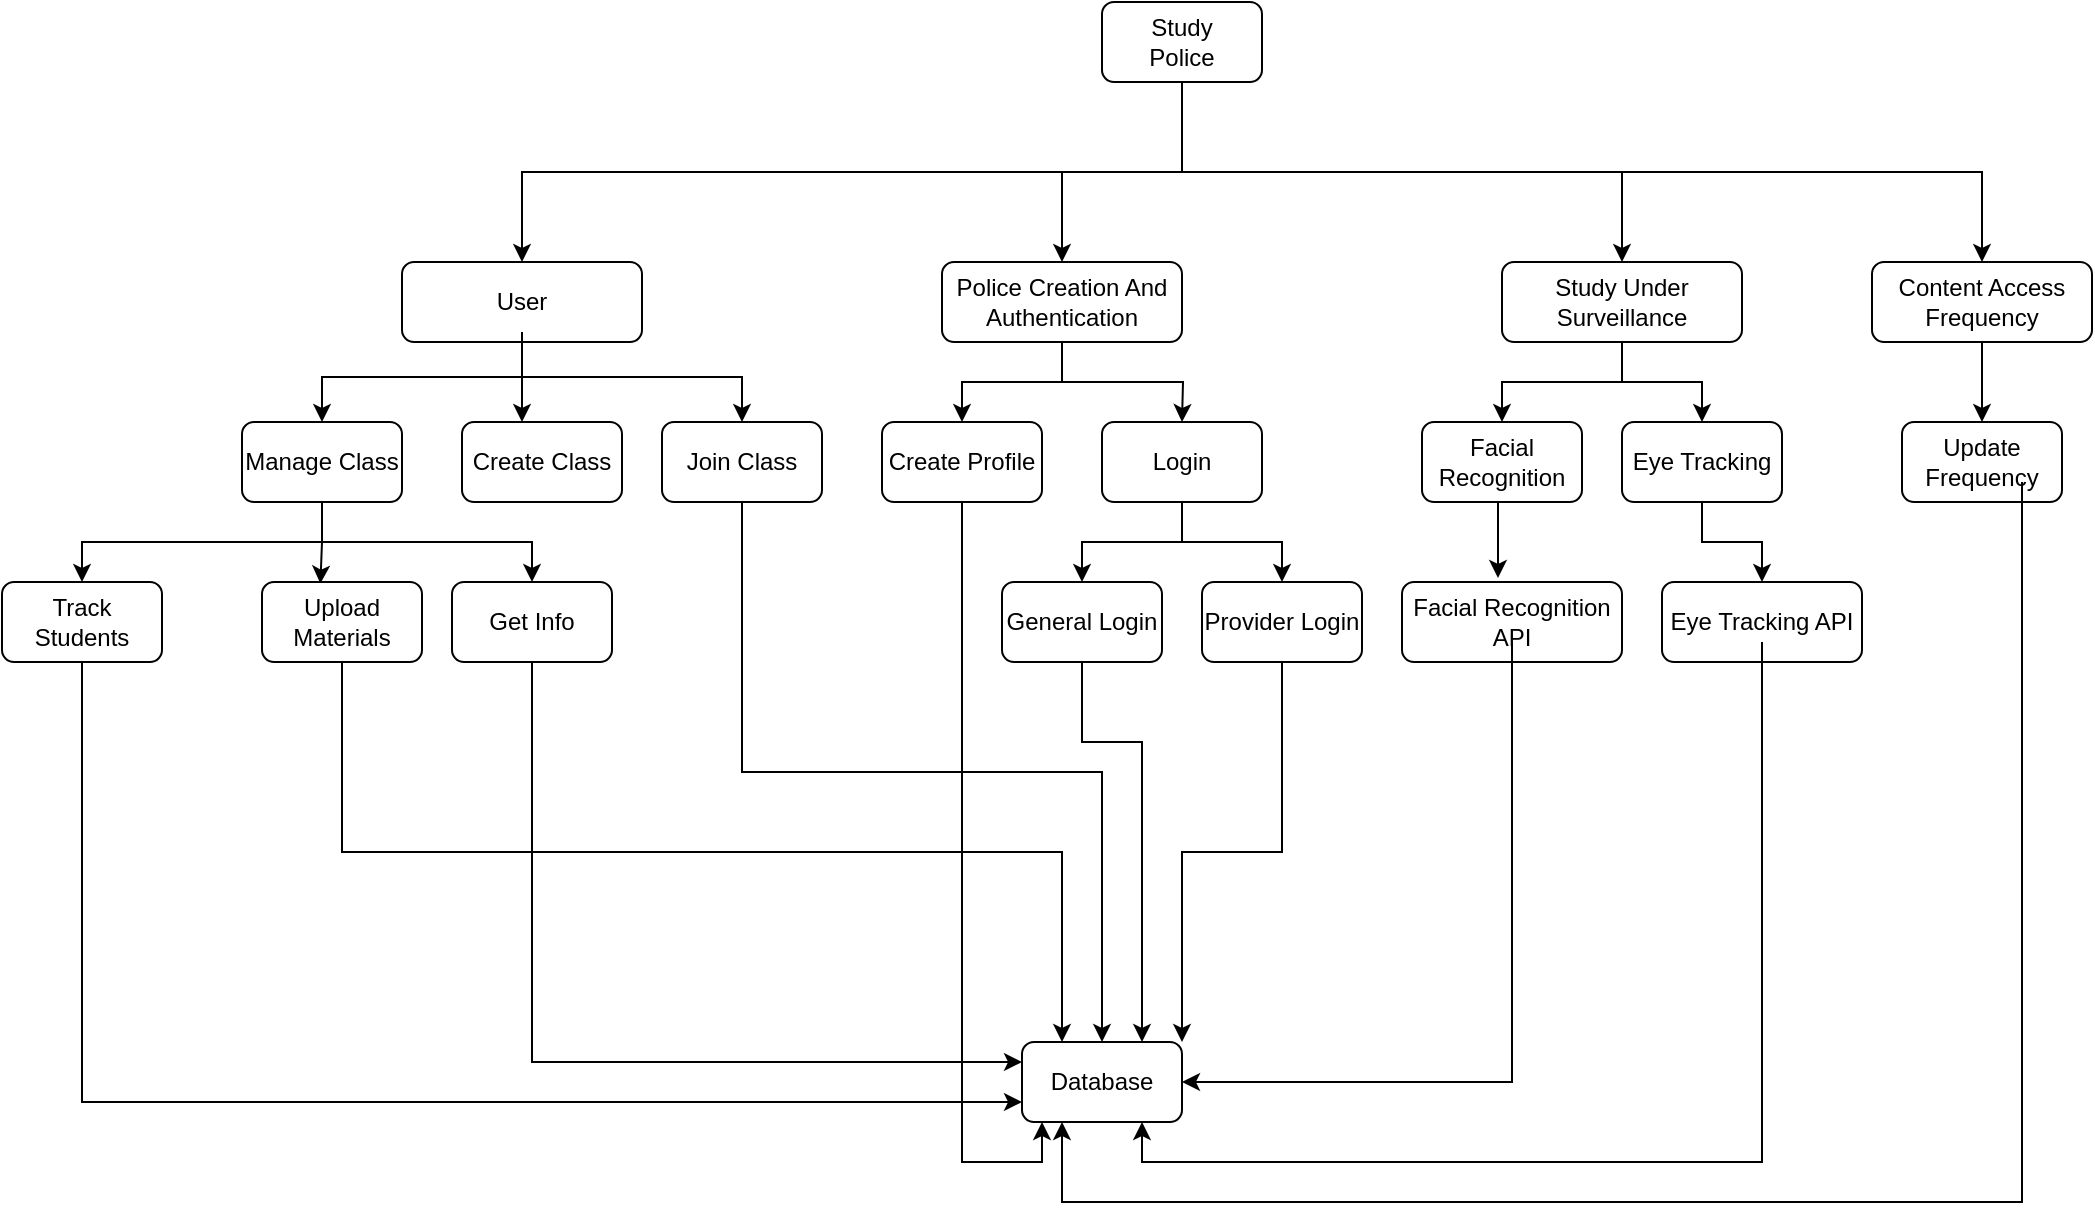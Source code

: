 <mxfile version="13.1.11" type="device"><diagram id="N27nNmr945FurGWoDcrM" name="Page-1"><mxGraphModel dx="2071" dy="682" grid="1" gridSize="10" guides="1" tooltips="1" connect="1" arrows="1" fold="1" page="1" pageScale="1" pageWidth="850" pageHeight="1100" math="0" shadow="0"><root><mxCell id="0"/><mxCell id="1" parent="0"/><mxCell id="gLLcC2mMn4DuoBYLNHfd-17" style="edgeStyle=orthogonalEdgeStyle;rounded=0;orthogonalLoop=1;jettySize=auto;html=1;exitX=0.5;exitY=1;exitDx=0;exitDy=0;" edge="1" parent="1" source="gLLcC2mMn4DuoBYLNHfd-1" target="gLLcC2mMn4DuoBYLNHfd-2"><mxGeometry relative="1" as="geometry"/></mxCell><mxCell id="gLLcC2mMn4DuoBYLNHfd-18" style="edgeStyle=orthogonalEdgeStyle;rounded=0;orthogonalLoop=1;jettySize=auto;html=1;exitX=0.5;exitY=1;exitDx=0;exitDy=0;" edge="1" parent="1" source="gLLcC2mMn4DuoBYLNHfd-1" target="gLLcC2mMn4DuoBYLNHfd-3"><mxGeometry relative="1" as="geometry"/></mxCell><mxCell id="gLLcC2mMn4DuoBYLNHfd-19" style="edgeStyle=orthogonalEdgeStyle;rounded=0;orthogonalLoop=1;jettySize=auto;html=1;exitX=0.5;exitY=1;exitDx=0;exitDy=0;" edge="1" parent="1" source="gLLcC2mMn4DuoBYLNHfd-1" target="gLLcC2mMn4DuoBYLNHfd-4"><mxGeometry relative="1" as="geometry"/></mxCell><mxCell id="gLLcC2mMn4DuoBYLNHfd-20" style="edgeStyle=orthogonalEdgeStyle;rounded=0;orthogonalLoop=1;jettySize=auto;html=1;exitX=0.5;exitY=1;exitDx=0;exitDy=0;entryX=0.5;entryY=0;entryDx=0;entryDy=0;" edge="1" parent="1" source="gLLcC2mMn4DuoBYLNHfd-1" target="gLLcC2mMn4DuoBYLNHfd-5"><mxGeometry relative="1" as="geometry"/></mxCell><mxCell id="gLLcC2mMn4DuoBYLNHfd-1" value="" style="rounded=1;whiteSpace=wrap;html=1;" vertex="1" parent="1"><mxGeometry x="440" y="30" width="80" height="40" as="geometry"/></mxCell><mxCell id="gLLcC2mMn4DuoBYLNHfd-2" value="" style="rounded=1;whiteSpace=wrap;html=1;" vertex="1" parent="1"><mxGeometry x="90" y="160" width="120" height="40" as="geometry"/></mxCell><mxCell id="gLLcC2mMn4DuoBYLNHfd-24" style="edgeStyle=orthogonalEdgeStyle;rounded=0;orthogonalLoop=1;jettySize=auto;html=1;exitX=0.5;exitY=1;exitDx=0;exitDy=0;entryX=0.5;entryY=0;entryDx=0;entryDy=0;" edge="1" parent="1" source="gLLcC2mMn4DuoBYLNHfd-3" target="gLLcC2mMn4DuoBYLNHfd-10"><mxGeometry relative="1" as="geometry"/></mxCell><mxCell id="gLLcC2mMn4DuoBYLNHfd-25" style="edgeStyle=orthogonalEdgeStyle;rounded=0;orthogonalLoop=1;jettySize=auto;html=1;exitX=0.5;exitY=1;exitDx=0;exitDy=0;entryX=0.5;entryY=0;entryDx=0;entryDy=0;" edge="1" parent="1" source="gLLcC2mMn4DuoBYLNHfd-3"><mxGeometry relative="1" as="geometry"><mxPoint x="480" y="240" as="targetPoint"/></mxGeometry></mxCell><mxCell id="gLLcC2mMn4DuoBYLNHfd-3" value="" style="rounded=1;whiteSpace=wrap;html=1;" vertex="1" parent="1"><mxGeometry x="360" y="160" width="120" height="40" as="geometry"/></mxCell><mxCell id="gLLcC2mMn4DuoBYLNHfd-26" style="edgeStyle=orthogonalEdgeStyle;rounded=0;orthogonalLoop=1;jettySize=auto;html=1;exitX=0.5;exitY=1;exitDx=0;exitDy=0;entryX=0.5;entryY=0;entryDx=0;entryDy=0;" edge="1" parent="1" source="gLLcC2mMn4DuoBYLNHfd-4" target="gLLcC2mMn4DuoBYLNHfd-12"><mxGeometry relative="1" as="geometry"/></mxCell><mxCell id="gLLcC2mMn4DuoBYLNHfd-27" style="edgeStyle=orthogonalEdgeStyle;rounded=0;orthogonalLoop=1;jettySize=auto;html=1;exitX=0.5;exitY=1;exitDx=0;exitDy=0;entryX=0.5;entryY=0;entryDx=0;entryDy=0;" edge="1" parent="1" source="gLLcC2mMn4DuoBYLNHfd-4" target="gLLcC2mMn4DuoBYLNHfd-13"><mxGeometry relative="1" as="geometry"/></mxCell><mxCell id="gLLcC2mMn4DuoBYLNHfd-4" value="" style="rounded=1;whiteSpace=wrap;html=1;" vertex="1" parent="1"><mxGeometry x="640" y="160" width="120" height="40" as="geometry"/></mxCell><mxCell id="gLLcC2mMn4DuoBYLNHfd-28" style="edgeStyle=orthogonalEdgeStyle;rounded=0;orthogonalLoop=1;jettySize=auto;html=1;exitX=0.5;exitY=1;exitDx=0;exitDy=0;entryX=0.5;entryY=0;entryDx=0;entryDy=0;" edge="1" parent="1" source="gLLcC2mMn4DuoBYLNHfd-5" target="gLLcC2mMn4DuoBYLNHfd-14"><mxGeometry relative="1" as="geometry"/></mxCell><mxCell id="gLLcC2mMn4DuoBYLNHfd-5" value="" style="rounded=1;whiteSpace=wrap;html=1;" vertex="1" parent="1"><mxGeometry x="825" y="160" width="110" height="40" as="geometry"/></mxCell><mxCell id="gLLcC2mMn4DuoBYLNHfd-6" value="" style="rounded=1;whiteSpace=wrap;html=1;" vertex="1" parent="1"><mxGeometry x="120" y="240" width="80" height="40" as="geometry"/></mxCell><mxCell id="gLLcC2mMn4DuoBYLNHfd-89" style="edgeStyle=orthogonalEdgeStyle;rounded=0;orthogonalLoop=1;jettySize=auto;html=1;exitX=0.5;exitY=1;exitDx=0;exitDy=0;entryX=0.5;entryY=0;entryDx=0;entryDy=0;" edge="1" parent="1" source="gLLcC2mMn4DuoBYLNHfd-7" target="gLLcC2mMn4DuoBYLNHfd-86"><mxGeometry relative="1" as="geometry"/></mxCell><mxCell id="gLLcC2mMn4DuoBYLNHfd-7" value="" style="rounded=1;whiteSpace=wrap;html=1;" vertex="1" parent="1"><mxGeometry x="220" y="240" width="80" height="40" as="geometry"/></mxCell><mxCell id="gLLcC2mMn4DuoBYLNHfd-29" style="edgeStyle=orthogonalEdgeStyle;rounded=0;orthogonalLoop=1;jettySize=auto;html=1;exitX=0.5;exitY=1;exitDx=0;exitDy=0;entryX=0.5;entryY=0;entryDx=0;entryDy=0;" edge="1" parent="1" source="gLLcC2mMn4DuoBYLNHfd-8" target="gLLcC2mMn4DuoBYLNHfd-16"><mxGeometry relative="1" as="geometry"/></mxCell><mxCell id="gLLcC2mMn4DuoBYLNHfd-30" style="edgeStyle=orthogonalEdgeStyle;rounded=0;orthogonalLoop=1;jettySize=auto;html=1;exitX=0.5;exitY=1;exitDx=0;exitDy=0;entryX=0.5;entryY=0;entryDx=0;entryDy=0;" edge="1" parent="1" source="gLLcC2mMn4DuoBYLNHfd-8" target="gLLcC2mMn4DuoBYLNHfd-15"><mxGeometry relative="1" as="geometry"/></mxCell><mxCell id="gLLcC2mMn4DuoBYLNHfd-8" value="" style="rounded=1;whiteSpace=wrap;html=1;" vertex="1" parent="1"><mxGeometry x="440" y="240" width="80" height="40" as="geometry"/></mxCell><mxCell id="gLLcC2mMn4DuoBYLNHfd-69" style="edgeStyle=orthogonalEdgeStyle;rounded=0;orthogonalLoop=1;jettySize=auto;html=1;exitX=0.5;exitY=1;exitDx=0;exitDy=0;" edge="1" parent="1" source="gLLcC2mMn4DuoBYLNHfd-9" target="gLLcC2mMn4DuoBYLNHfd-64"><mxGeometry relative="1" as="geometry"/></mxCell><mxCell id="gLLcC2mMn4DuoBYLNHfd-70" style="edgeStyle=orthogonalEdgeStyle;rounded=0;orthogonalLoop=1;jettySize=auto;html=1;exitX=0.5;exitY=1;exitDx=0;exitDy=0;entryX=0.365;entryY=0.02;entryDx=0;entryDy=0;entryPerimeter=0;" edge="1" parent="1" source="gLLcC2mMn4DuoBYLNHfd-9" target="gLLcC2mMn4DuoBYLNHfd-62"><mxGeometry relative="1" as="geometry"/></mxCell><mxCell id="gLLcC2mMn4DuoBYLNHfd-71" style="edgeStyle=orthogonalEdgeStyle;rounded=0;orthogonalLoop=1;jettySize=auto;html=1;exitX=0.5;exitY=1;exitDx=0;exitDy=0;entryX=0.5;entryY=0;entryDx=0;entryDy=0;" edge="1" parent="1" source="gLLcC2mMn4DuoBYLNHfd-9" target="gLLcC2mMn4DuoBYLNHfd-63"><mxGeometry relative="1" as="geometry"/></mxCell><mxCell id="gLLcC2mMn4DuoBYLNHfd-9" value="" style="rounded=1;whiteSpace=wrap;html=1;" vertex="1" parent="1"><mxGeometry x="10" y="240" width="80" height="40" as="geometry"/></mxCell><mxCell id="gLLcC2mMn4DuoBYLNHfd-114" style="edgeStyle=orthogonalEdgeStyle;rounded=0;orthogonalLoop=1;jettySize=auto;html=1;exitX=0.5;exitY=1;exitDx=0;exitDy=0;entryX=0.125;entryY=1;entryDx=0;entryDy=0;entryPerimeter=0;" edge="1" parent="1" source="gLLcC2mMn4DuoBYLNHfd-10" target="gLLcC2mMn4DuoBYLNHfd-86"><mxGeometry relative="1" as="geometry"/></mxCell><mxCell id="gLLcC2mMn4DuoBYLNHfd-10" value="" style="rounded=1;whiteSpace=wrap;html=1;" vertex="1" parent="1"><mxGeometry x="330" y="240" width="80" height="40" as="geometry"/></mxCell><mxCell id="gLLcC2mMn4DuoBYLNHfd-84" style="edgeStyle=orthogonalEdgeStyle;rounded=0;orthogonalLoop=1;jettySize=auto;html=1;exitX=0.5;exitY=1;exitDx=0;exitDy=0;" edge="1" parent="1" source="gLLcC2mMn4DuoBYLNHfd-12"><mxGeometry relative="1" as="geometry"><mxPoint x="638" y="318" as="targetPoint"/></mxGeometry></mxCell><mxCell id="gLLcC2mMn4DuoBYLNHfd-12" value="" style="rounded=1;whiteSpace=wrap;html=1;" vertex="1" parent="1"><mxGeometry x="600" y="240" width="80" height="40" as="geometry"/></mxCell><mxCell id="gLLcC2mMn4DuoBYLNHfd-85" style="edgeStyle=orthogonalEdgeStyle;rounded=0;orthogonalLoop=1;jettySize=auto;html=1;exitX=0.5;exitY=1;exitDx=0;exitDy=0;" edge="1" parent="1" source="gLLcC2mMn4DuoBYLNHfd-13" target="gLLcC2mMn4DuoBYLNHfd-77"><mxGeometry relative="1" as="geometry"/></mxCell><mxCell id="gLLcC2mMn4DuoBYLNHfd-13" value="" style="rounded=1;whiteSpace=wrap;html=1;" vertex="1" parent="1"><mxGeometry x="700" y="240" width="80" height="40" as="geometry"/></mxCell><mxCell id="gLLcC2mMn4DuoBYLNHfd-14" value="" style="rounded=1;whiteSpace=wrap;html=1;" vertex="1" parent="1"><mxGeometry x="840" y="240" width="80" height="40" as="geometry"/></mxCell><mxCell id="gLLcC2mMn4DuoBYLNHfd-104" style="edgeStyle=orthogonalEdgeStyle;rounded=0;orthogonalLoop=1;jettySize=auto;html=1;exitX=0.5;exitY=1;exitDx=0;exitDy=0;entryX=1;entryY=0;entryDx=0;entryDy=0;" edge="1" parent="1" source="gLLcC2mMn4DuoBYLNHfd-15" target="gLLcC2mMn4DuoBYLNHfd-86"><mxGeometry relative="1" as="geometry"/></mxCell><mxCell id="gLLcC2mMn4DuoBYLNHfd-15" value="" style="rounded=1;whiteSpace=wrap;html=1;" vertex="1" parent="1"><mxGeometry x="490" y="320" width="80" height="40" as="geometry"/></mxCell><mxCell id="gLLcC2mMn4DuoBYLNHfd-103" style="edgeStyle=orthogonalEdgeStyle;rounded=0;orthogonalLoop=1;jettySize=auto;html=1;exitX=0.5;exitY=1;exitDx=0;exitDy=0;entryX=0.75;entryY=0;entryDx=0;entryDy=0;" edge="1" parent="1" source="gLLcC2mMn4DuoBYLNHfd-16" target="gLLcC2mMn4DuoBYLNHfd-86"><mxGeometry relative="1" as="geometry"><mxPoint x="470" y="450" as="targetPoint"/><Array as="points"><mxPoint x="430" y="400"/><mxPoint x="460" y="400"/></Array></mxGeometry></mxCell><mxCell id="gLLcC2mMn4DuoBYLNHfd-16" value="" style="rounded=1;whiteSpace=wrap;html=1;" vertex="1" parent="1"><mxGeometry x="390" y="320" width="80" height="40" as="geometry"/></mxCell><mxCell id="gLLcC2mMn4DuoBYLNHfd-32" value="Study Police&lt;span style=&quot;color: rgba(0 , 0 , 0 , 0) ; font-family: monospace ; font-size: 0px&quot;&gt;%3CmxGraphModel%3E%3Croot%3E%3CmxCell%20id%3D%220%22%2F%3E%3CmxCell%20id%3D%221%22%20parent%3D%220%22%2F%3E%3CmxCell%20id%3D%222%22%20value%3D%22%22%20style%3D%22rounded%3D1%3BwhiteSpace%3Dwrap%3Bhtml%3D1%3B%22%20vertex%3D%221%22%20parent%3D%221%22%3E%3CmxGeometry%20x%3D%2290%22%20y%3D%22160%22%20width%3D%2280%22%20height%3D%2240%22%20as%3D%22geometry%22%2F%3E%3C%2FmxCell%3E%3C%2Froot%3E%3C%2FmxGraphModel%3E&lt;/span&gt;" style="text;html=1;strokeColor=none;fillColor=none;align=center;verticalAlign=middle;whiteSpace=wrap;rounded=0;" vertex="1" parent="1"><mxGeometry x="455" y="35" width="50" height="30" as="geometry"/></mxCell><mxCell id="gLLcC2mMn4DuoBYLNHfd-50" style="edgeStyle=orthogonalEdgeStyle;rounded=0;orthogonalLoop=1;jettySize=auto;html=1;exitX=0.5;exitY=1;exitDx=0;exitDy=0;entryX=0.5;entryY=0;entryDx=0;entryDy=0;" edge="1" parent="1" source="gLLcC2mMn4DuoBYLNHfd-34" target="gLLcC2mMn4DuoBYLNHfd-9"><mxGeometry relative="1" as="geometry"/></mxCell><mxCell id="gLLcC2mMn4DuoBYLNHfd-51" style="edgeStyle=orthogonalEdgeStyle;rounded=0;orthogonalLoop=1;jettySize=auto;html=1;exitX=0.5;exitY=1;exitDx=0;exitDy=0;entryX=0.375;entryY=0;entryDx=0;entryDy=0;entryPerimeter=0;" edge="1" parent="1" source="gLLcC2mMn4DuoBYLNHfd-34" target="gLLcC2mMn4DuoBYLNHfd-6"><mxGeometry relative="1" as="geometry"/></mxCell><mxCell id="gLLcC2mMn4DuoBYLNHfd-52" style="edgeStyle=orthogonalEdgeStyle;rounded=0;orthogonalLoop=1;jettySize=auto;html=1;exitX=0.5;exitY=1;exitDx=0;exitDy=0;entryX=0.5;entryY=0;entryDx=0;entryDy=0;" edge="1" parent="1" source="gLLcC2mMn4DuoBYLNHfd-34" target="gLLcC2mMn4DuoBYLNHfd-7"><mxGeometry relative="1" as="geometry"/></mxCell><mxCell id="gLLcC2mMn4DuoBYLNHfd-34" value="User" style="text;html=1;strokeColor=none;fillColor=none;align=center;verticalAlign=middle;whiteSpace=wrap;rounded=0;" vertex="1" parent="1"><mxGeometry x="125" y="165" width="50" height="30" as="geometry"/></mxCell><mxCell id="gLLcC2mMn4DuoBYLNHfd-35" value="Police Creation And Authentication" style="text;html=1;strokeColor=none;fillColor=none;align=center;verticalAlign=middle;whiteSpace=wrap;rounded=0;" vertex="1" parent="1"><mxGeometry x="365" y="165" width="110" height="30" as="geometry"/></mxCell><mxCell id="gLLcC2mMn4DuoBYLNHfd-36" value="Study Under Surveillance" style="text;html=1;strokeColor=none;fillColor=none;align=center;verticalAlign=middle;whiteSpace=wrap;rounded=0;" vertex="1" parent="1"><mxGeometry x="645" y="165" width="110" height="30" as="geometry"/></mxCell><mxCell id="gLLcC2mMn4DuoBYLNHfd-37" value="Content Access Frequency" style="text;html=1;strokeColor=none;fillColor=none;align=center;verticalAlign=middle;whiteSpace=wrap;rounded=0;" vertex="1" parent="1"><mxGeometry x="825" y="165" width="110" height="30" as="geometry"/></mxCell><mxCell id="gLLcC2mMn4DuoBYLNHfd-40" value="Create Class" style="text;html=1;strokeColor=none;fillColor=none;align=center;verticalAlign=middle;whiteSpace=wrap;rounded=0;" vertex="1" parent="1"><mxGeometry x="115" y="250" width="90" height="20" as="geometry"/></mxCell><mxCell id="gLLcC2mMn4DuoBYLNHfd-41" value="Join Class" style="text;html=1;strokeColor=none;fillColor=none;align=center;verticalAlign=middle;whiteSpace=wrap;rounded=0;" vertex="1" parent="1"><mxGeometry x="230" y="250" width="60" height="20" as="geometry"/></mxCell><mxCell id="gLLcC2mMn4DuoBYLNHfd-42" value="Manage Class" style="text;html=1;strokeColor=none;fillColor=none;align=center;verticalAlign=middle;whiteSpace=wrap;rounded=0;" vertex="1" parent="1"><mxGeometry x="10" y="250" width="80" height="20" as="geometry"/></mxCell><mxCell id="gLLcC2mMn4DuoBYLNHfd-43" value="Login" style="text;html=1;strokeColor=none;fillColor=none;align=center;verticalAlign=middle;whiteSpace=wrap;rounded=0;" vertex="1" parent="1"><mxGeometry x="460" y="250" width="40" height="20" as="geometry"/></mxCell><mxCell id="gLLcC2mMn4DuoBYLNHfd-45" value="General Login" style="text;html=1;strokeColor=none;fillColor=none;align=center;verticalAlign=middle;whiteSpace=wrap;rounded=0;" vertex="1" parent="1"><mxGeometry x="390" y="330" width="80" height="20" as="geometry"/></mxCell><mxCell id="gLLcC2mMn4DuoBYLNHfd-46" value="Provider Login" style="text;html=1;strokeColor=none;fillColor=none;align=center;verticalAlign=middle;whiteSpace=wrap;rounded=0;" vertex="1" parent="1"><mxGeometry x="490" y="330" width="80" height="20" as="geometry"/></mxCell><mxCell id="gLLcC2mMn4DuoBYLNHfd-53" value="Create Profile" style="text;html=1;strokeColor=none;fillColor=none;align=center;verticalAlign=middle;whiteSpace=wrap;rounded=0;" vertex="1" parent="1"><mxGeometry x="330" y="250" width="80" height="20" as="geometry"/></mxCell><mxCell id="gLLcC2mMn4DuoBYLNHfd-54" value="Facial Recognition" style="text;html=1;strokeColor=none;fillColor=none;align=center;verticalAlign=middle;whiteSpace=wrap;rounded=0;" vertex="1" parent="1"><mxGeometry x="600" y="250" width="80" height="20" as="geometry"/></mxCell><mxCell id="gLLcC2mMn4DuoBYLNHfd-55" value="Eye Tracking" style="text;html=1;strokeColor=none;fillColor=none;align=center;verticalAlign=middle;whiteSpace=wrap;rounded=0;" vertex="1" parent="1"><mxGeometry x="700" y="250" width="80" height="20" as="geometry"/></mxCell><mxCell id="gLLcC2mMn4DuoBYLNHfd-110" style="edgeStyle=orthogonalEdgeStyle;rounded=0;orthogonalLoop=1;jettySize=auto;html=1;entryX=0.25;entryY=1;entryDx=0;entryDy=0;" edge="1" parent="1" source="gLLcC2mMn4DuoBYLNHfd-56" target="gLLcC2mMn4DuoBYLNHfd-86"><mxGeometry relative="1" as="geometry"><Array as="points"><mxPoint x="900" y="630"/><mxPoint x="420" y="630"/></Array></mxGeometry></mxCell><mxCell id="gLLcC2mMn4DuoBYLNHfd-56" value="Update Frequency" style="text;html=1;strokeColor=none;fillColor=none;align=center;verticalAlign=middle;whiteSpace=wrap;rounded=0;" vertex="1" parent="1"><mxGeometry x="840" y="250" width="80" height="20" as="geometry"/></mxCell><mxCell id="gLLcC2mMn4DuoBYLNHfd-92" style="edgeStyle=orthogonalEdgeStyle;rounded=0;orthogonalLoop=1;jettySize=auto;html=1;exitX=0.5;exitY=1;exitDx=0;exitDy=0;entryX=0.25;entryY=0;entryDx=0;entryDy=0;" edge="1" parent="1" source="gLLcC2mMn4DuoBYLNHfd-62" target="gLLcC2mMn4DuoBYLNHfd-86"><mxGeometry relative="1" as="geometry"/></mxCell><mxCell id="gLLcC2mMn4DuoBYLNHfd-62" value="" style="rounded=1;whiteSpace=wrap;html=1;" vertex="1" parent="1"><mxGeometry x="20" y="320" width="80" height="40" as="geometry"/></mxCell><mxCell id="gLLcC2mMn4DuoBYLNHfd-111" style="edgeStyle=orthogonalEdgeStyle;rounded=0;orthogonalLoop=1;jettySize=auto;html=1;exitX=0.5;exitY=1;exitDx=0;exitDy=0;entryX=0;entryY=0.25;entryDx=0;entryDy=0;" edge="1" parent="1" source="gLLcC2mMn4DuoBYLNHfd-63" target="gLLcC2mMn4DuoBYLNHfd-86"><mxGeometry relative="1" as="geometry"/></mxCell><mxCell id="gLLcC2mMn4DuoBYLNHfd-63" value="" style="rounded=1;whiteSpace=wrap;html=1;" vertex="1" parent="1"><mxGeometry x="115" y="320" width="80" height="40" as="geometry"/></mxCell><mxCell id="gLLcC2mMn4DuoBYLNHfd-100" style="edgeStyle=orthogonalEdgeStyle;rounded=0;orthogonalLoop=1;jettySize=auto;html=1;exitX=0.5;exitY=1;exitDx=0;exitDy=0;entryX=0;entryY=0.75;entryDx=0;entryDy=0;" edge="1" parent="1" source="gLLcC2mMn4DuoBYLNHfd-64" target="gLLcC2mMn4DuoBYLNHfd-86"><mxGeometry relative="1" as="geometry"/></mxCell><mxCell id="gLLcC2mMn4DuoBYLNHfd-64" value="" style="rounded=1;whiteSpace=wrap;html=1;" vertex="1" parent="1"><mxGeometry x="-110" y="320" width="80" height="40" as="geometry"/></mxCell><mxCell id="gLLcC2mMn4DuoBYLNHfd-66" value="Track Students" style="text;html=1;strokeColor=none;fillColor=none;align=center;verticalAlign=middle;whiteSpace=wrap;rounded=0;" vertex="1" parent="1"><mxGeometry x="-110" y="330" width="80" height="20" as="geometry"/></mxCell><mxCell id="gLLcC2mMn4DuoBYLNHfd-67" value="Upload Materials" style="text;html=1;strokeColor=none;fillColor=none;align=center;verticalAlign=middle;whiteSpace=wrap;rounded=0;" vertex="1" parent="1"><mxGeometry x="20" y="330" width="80" height="20" as="geometry"/></mxCell><mxCell id="gLLcC2mMn4DuoBYLNHfd-68" value="Get Info" style="text;html=1;strokeColor=none;fillColor=none;align=center;verticalAlign=middle;whiteSpace=wrap;rounded=0;" vertex="1" parent="1"><mxGeometry x="115" y="330" width="80" height="20" as="geometry"/></mxCell><mxCell id="gLLcC2mMn4DuoBYLNHfd-76" value="" style="rounded=1;whiteSpace=wrap;html=1;" vertex="1" parent="1"><mxGeometry x="590" y="320" width="110" height="40" as="geometry"/></mxCell><mxCell id="gLLcC2mMn4DuoBYLNHfd-77" value="" style="rounded=1;whiteSpace=wrap;html=1;" vertex="1" parent="1"><mxGeometry x="720" y="320" width="100" height="40" as="geometry"/></mxCell><mxCell id="gLLcC2mMn4DuoBYLNHfd-105" style="edgeStyle=orthogonalEdgeStyle;rounded=0;orthogonalLoop=1;jettySize=auto;html=1;entryX=1;entryY=0.5;entryDx=0;entryDy=0;" edge="1" parent="1" source="gLLcC2mMn4DuoBYLNHfd-80" target="gLLcC2mMn4DuoBYLNHfd-86"><mxGeometry relative="1" as="geometry"><mxPoint x="645" y="580" as="targetPoint"/><Array as="points"><mxPoint x="645" y="570"/></Array></mxGeometry></mxCell><mxCell id="gLLcC2mMn4DuoBYLNHfd-80" value="Facial Recognition API" style="text;html=1;strokeColor=none;fillColor=none;align=center;verticalAlign=middle;whiteSpace=wrap;rounded=0;" vertex="1" parent="1"><mxGeometry x="590" y="330" width="110" height="20" as="geometry"/></mxCell><mxCell id="gLLcC2mMn4DuoBYLNHfd-107" style="edgeStyle=orthogonalEdgeStyle;rounded=0;orthogonalLoop=1;jettySize=auto;html=1;entryX=0.75;entryY=1;entryDx=0;entryDy=0;" edge="1" parent="1" source="gLLcC2mMn4DuoBYLNHfd-82" target="gLLcC2mMn4DuoBYLNHfd-86"><mxGeometry relative="1" as="geometry"><Array as="points"><mxPoint x="770" y="610"/><mxPoint x="460" y="610"/></Array></mxGeometry></mxCell><mxCell id="gLLcC2mMn4DuoBYLNHfd-82" value="Eye Tracking API" style="text;html=1;strokeColor=none;fillColor=none;align=center;verticalAlign=middle;whiteSpace=wrap;rounded=0;" vertex="1" parent="1"><mxGeometry x="715" y="330" width="110" height="20" as="geometry"/></mxCell><mxCell id="gLLcC2mMn4DuoBYLNHfd-86" value="" style="rounded=1;whiteSpace=wrap;html=1;" vertex="1" parent="1"><mxGeometry x="400" y="550" width="80" height="40" as="geometry"/></mxCell><mxCell id="gLLcC2mMn4DuoBYLNHfd-87" value="Database" style="text;html=1;strokeColor=none;fillColor=none;align=center;verticalAlign=middle;whiteSpace=wrap;rounded=0;" vertex="1" parent="1"><mxGeometry x="420" y="560" width="40" height="20" as="geometry"/></mxCell></root></mxGraphModel></diagram></mxfile>